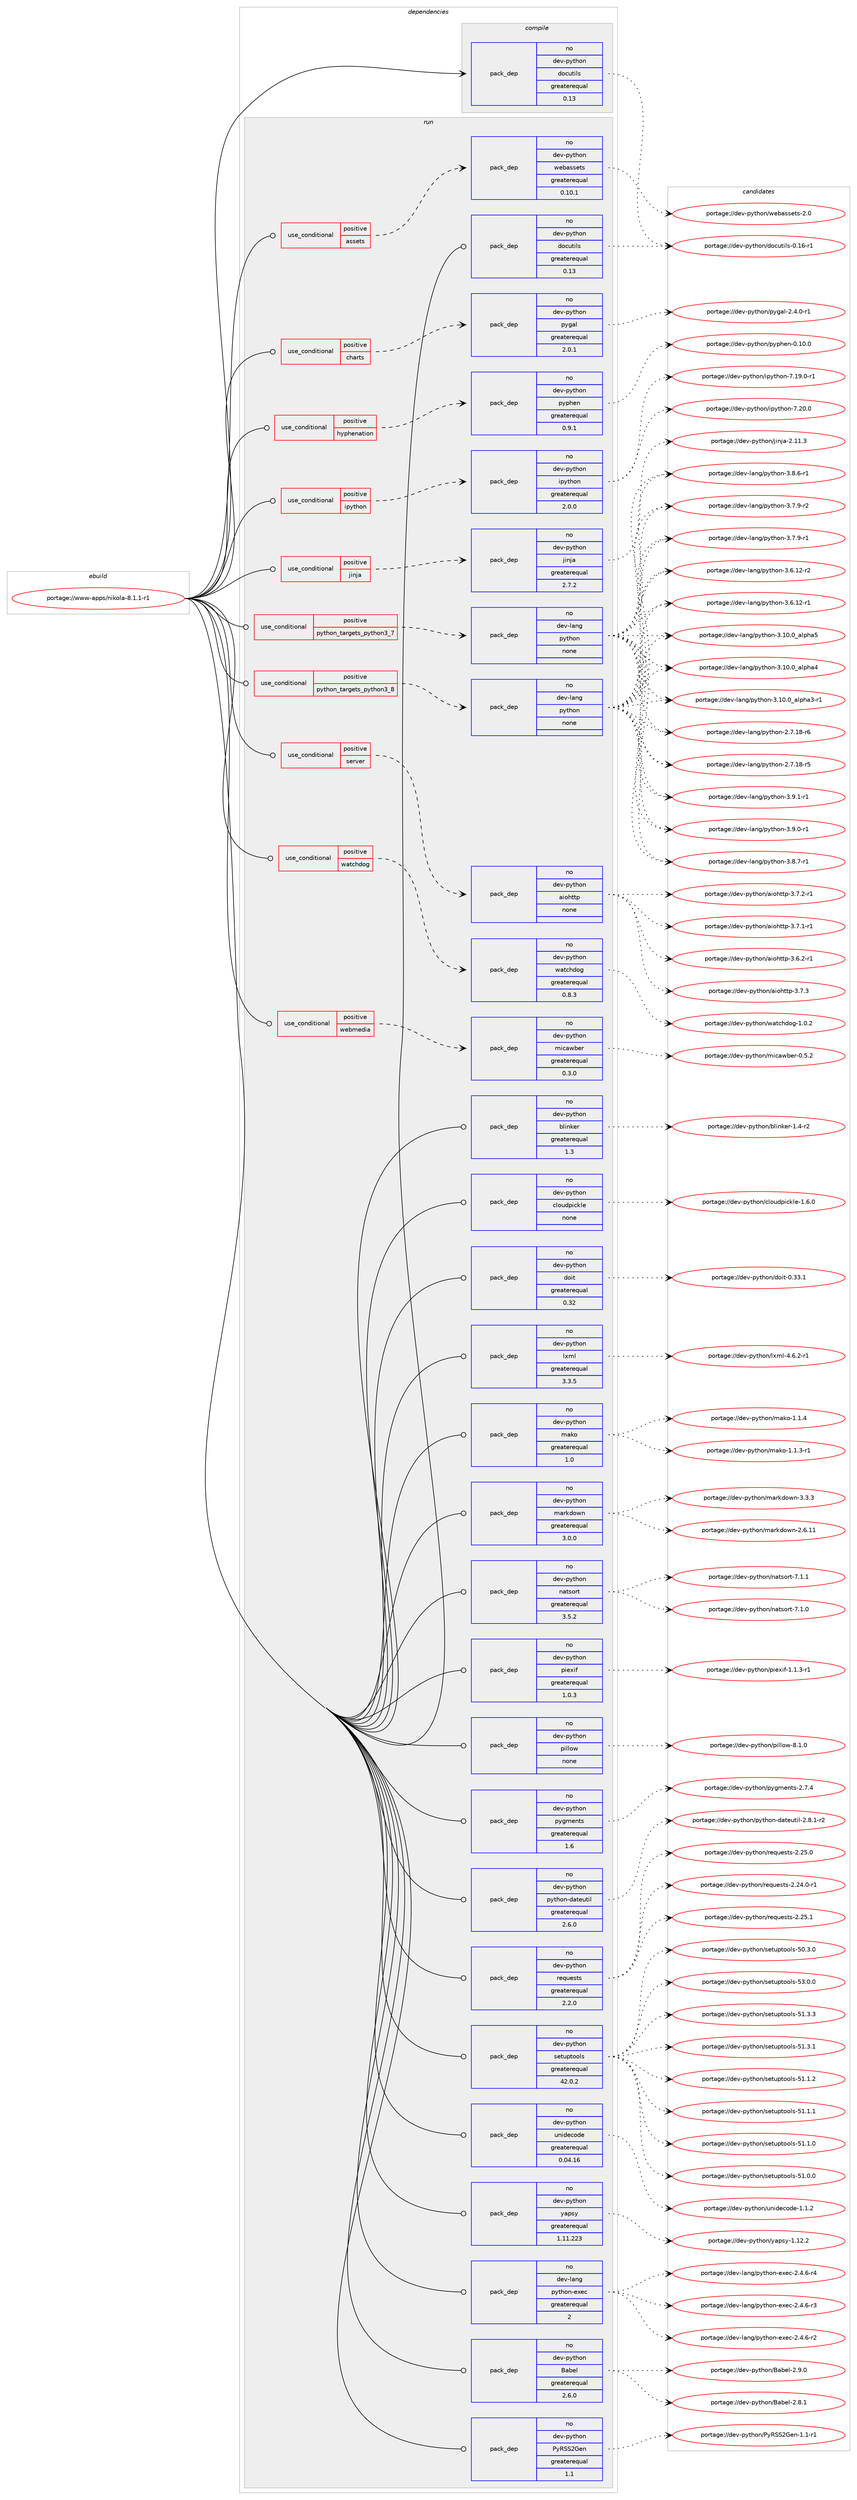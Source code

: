 digraph prolog {

# *************
# Graph options
# *************

newrank=true;
concentrate=true;
compound=true;
graph [rankdir=LR,fontname=Helvetica,fontsize=10,ranksep=1.5];#, ranksep=2.5, nodesep=0.2];
edge  [arrowhead=vee];
node  [fontname=Helvetica,fontsize=10];

# **********
# The ebuild
# **********

subgraph cluster_leftcol {
color=gray;
rank=same;
label=<<i>ebuild</i>>;
id [label="portage://www-apps/nikola-8.1.1-r1", color=red, width=4, href="../www-apps/nikola-8.1.1-r1.svg"];
}

# ****************
# The dependencies
# ****************

subgraph cluster_midcol {
color=gray;
label=<<i>dependencies</i>>;
subgraph cluster_compile {
fillcolor="#eeeeee";
style=filled;
label=<<i>compile</i>>;
subgraph pack3345 {
dependency4409 [label=<<TABLE BORDER="0" CELLBORDER="1" CELLSPACING="0" CELLPADDING="4" WIDTH="220"><TR><TD ROWSPAN="6" CELLPADDING="30">pack_dep</TD></TR><TR><TD WIDTH="110">no</TD></TR><TR><TD>dev-python</TD></TR><TR><TD>docutils</TD></TR><TR><TD>greaterequal</TD></TR><TR><TD>0.13</TD></TR></TABLE>>, shape=none, color=blue];
}
id:e -> dependency4409:w [weight=20,style="solid",arrowhead="vee"];
}
subgraph cluster_compileandrun {
fillcolor="#eeeeee";
style=filled;
label=<<i>compile and run</i>>;
}
subgraph cluster_run {
fillcolor="#eeeeee";
style=filled;
label=<<i>run</i>>;
subgraph cond1016 {
dependency4410 [label=<<TABLE BORDER="0" CELLBORDER="1" CELLSPACING="0" CELLPADDING="4"><TR><TD ROWSPAN="3" CELLPADDING="10">use_conditional</TD></TR><TR><TD>positive</TD></TR><TR><TD>assets</TD></TR></TABLE>>, shape=none, color=red];
subgraph pack3346 {
dependency4411 [label=<<TABLE BORDER="0" CELLBORDER="1" CELLSPACING="0" CELLPADDING="4" WIDTH="220"><TR><TD ROWSPAN="6" CELLPADDING="30">pack_dep</TD></TR><TR><TD WIDTH="110">no</TD></TR><TR><TD>dev-python</TD></TR><TR><TD>webassets</TD></TR><TR><TD>greaterequal</TD></TR><TR><TD>0.10.1</TD></TR></TABLE>>, shape=none, color=blue];
}
dependency4410:e -> dependency4411:w [weight=20,style="dashed",arrowhead="vee"];
}
id:e -> dependency4410:w [weight=20,style="solid",arrowhead="odot"];
subgraph cond1017 {
dependency4412 [label=<<TABLE BORDER="0" CELLBORDER="1" CELLSPACING="0" CELLPADDING="4"><TR><TD ROWSPAN="3" CELLPADDING="10">use_conditional</TD></TR><TR><TD>positive</TD></TR><TR><TD>charts</TD></TR></TABLE>>, shape=none, color=red];
subgraph pack3347 {
dependency4413 [label=<<TABLE BORDER="0" CELLBORDER="1" CELLSPACING="0" CELLPADDING="4" WIDTH="220"><TR><TD ROWSPAN="6" CELLPADDING="30">pack_dep</TD></TR><TR><TD WIDTH="110">no</TD></TR><TR><TD>dev-python</TD></TR><TR><TD>pygal</TD></TR><TR><TD>greaterequal</TD></TR><TR><TD>2.0.1</TD></TR></TABLE>>, shape=none, color=blue];
}
dependency4412:e -> dependency4413:w [weight=20,style="dashed",arrowhead="vee"];
}
id:e -> dependency4412:w [weight=20,style="solid",arrowhead="odot"];
subgraph cond1018 {
dependency4414 [label=<<TABLE BORDER="0" CELLBORDER="1" CELLSPACING="0" CELLPADDING="4"><TR><TD ROWSPAN="3" CELLPADDING="10">use_conditional</TD></TR><TR><TD>positive</TD></TR><TR><TD>hyphenation</TD></TR></TABLE>>, shape=none, color=red];
subgraph pack3348 {
dependency4415 [label=<<TABLE BORDER="0" CELLBORDER="1" CELLSPACING="0" CELLPADDING="4" WIDTH="220"><TR><TD ROWSPAN="6" CELLPADDING="30">pack_dep</TD></TR><TR><TD WIDTH="110">no</TD></TR><TR><TD>dev-python</TD></TR><TR><TD>pyphen</TD></TR><TR><TD>greaterequal</TD></TR><TR><TD>0.9.1</TD></TR></TABLE>>, shape=none, color=blue];
}
dependency4414:e -> dependency4415:w [weight=20,style="dashed",arrowhead="vee"];
}
id:e -> dependency4414:w [weight=20,style="solid",arrowhead="odot"];
subgraph cond1019 {
dependency4416 [label=<<TABLE BORDER="0" CELLBORDER="1" CELLSPACING="0" CELLPADDING="4"><TR><TD ROWSPAN="3" CELLPADDING="10">use_conditional</TD></TR><TR><TD>positive</TD></TR><TR><TD>ipython</TD></TR></TABLE>>, shape=none, color=red];
subgraph pack3349 {
dependency4417 [label=<<TABLE BORDER="0" CELLBORDER="1" CELLSPACING="0" CELLPADDING="4" WIDTH="220"><TR><TD ROWSPAN="6" CELLPADDING="30">pack_dep</TD></TR><TR><TD WIDTH="110">no</TD></TR><TR><TD>dev-python</TD></TR><TR><TD>ipython</TD></TR><TR><TD>greaterequal</TD></TR><TR><TD>2.0.0</TD></TR></TABLE>>, shape=none, color=blue];
}
dependency4416:e -> dependency4417:w [weight=20,style="dashed",arrowhead="vee"];
}
id:e -> dependency4416:w [weight=20,style="solid",arrowhead="odot"];
subgraph cond1020 {
dependency4418 [label=<<TABLE BORDER="0" CELLBORDER="1" CELLSPACING="0" CELLPADDING="4"><TR><TD ROWSPAN="3" CELLPADDING="10">use_conditional</TD></TR><TR><TD>positive</TD></TR><TR><TD>jinja</TD></TR></TABLE>>, shape=none, color=red];
subgraph pack3350 {
dependency4419 [label=<<TABLE BORDER="0" CELLBORDER="1" CELLSPACING="0" CELLPADDING="4" WIDTH="220"><TR><TD ROWSPAN="6" CELLPADDING="30">pack_dep</TD></TR><TR><TD WIDTH="110">no</TD></TR><TR><TD>dev-python</TD></TR><TR><TD>jinja</TD></TR><TR><TD>greaterequal</TD></TR><TR><TD>2.7.2</TD></TR></TABLE>>, shape=none, color=blue];
}
dependency4418:e -> dependency4419:w [weight=20,style="dashed",arrowhead="vee"];
}
id:e -> dependency4418:w [weight=20,style="solid",arrowhead="odot"];
subgraph cond1021 {
dependency4420 [label=<<TABLE BORDER="0" CELLBORDER="1" CELLSPACING="0" CELLPADDING="4"><TR><TD ROWSPAN="3" CELLPADDING="10">use_conditional</TD></TR><TR><TD>positive</TD></TR><TR><TD>python_targets_python3_7</TD></TR></TABLE>>, shape=none, color=red];
subgraph pack3351 {
dependency4421 [label=<<TABLE BORDER="0" CELLBORDER="1" CELLSPACING="0" CELLPADDING="4" WIDTH="220"><TR><TD ROWSPAN="6" CELLPADDING="30">pack_dep</TD></TR><TR><TD WIDTH="110">no</TD></TR><TR><TD>dev-lang</TD></TR><TR><TD>python</TD></TR><TR><TD>none</TD></TR><TR><TD></TD></TR></TABLE>>, shape=none, color=blue];
}
dependency4420:e -> dependency4421:w [weight=20,style="dashed",arrowhead="vee"];
}
id:e -> dependency4420:w [weight=20,style="solid",arrowhead="odot"];
subgraph cond1022 {
dependency4422 [label=<<TABLE BORDER="0" CELLBORDER="1" CELLSPACING="0" CELLPADDING="4"><TR><TD ROWSPAN="3" CELLPADDING="10">use_conditional</TD></TR><TR><TD>positive</TD></TR><TR><TD>python_targets_python3_8</TD></TR></TABLE>>, shape=none, color=red];
subgraph pack3352 {
dependency4423 [label=<<TABLE BORDER="0" CELLBORDER="1" CELLSPACING="0" CELLPADDING="4" WIDTH="220"><TR><TD ROWSPAN="6" CELLPADDING="30">pack_dep</TD></TR><TR><TD WIDTH="110">no</TD></TR><TR><TD>dev-lang</TD></TR><TR><TD>python</TD></TR><TR><TD>none</TD></TR><TR><TD></TD></TR></TABLE>>, shape=none, color=blue];
}
dependency4422:e -> dependency4423:w [weight=20,style="dashed",arrowhead="vee"];
}
id:e -> dependency4422:w [weight=20,style="solid",arrowhead="odot"];
subgraph cond1023 {
dependency4424 [label=<<TABLE BORDER="0" CELLBORDER="1" CELLSPACING="0" CELLPADDING="4"><TR><TD ROWSPAN="3" CELLPADDING="10">use_conditional</TD></TR><TR><TD>positive</TD></TR><TR><TD>server</TD></TR></TABLE>>, shape=none, color=red];
subgraph pack3353 {
dependency4425 [label=<<TABLE BORDER="0" CELLBORDER="1" CELLSPACING="0" CELLPADDING="4" WIDTH="220"><TR><TD ROWSPAN="6" CELLPADDING="30">pack_dep</TD></TR><TR><TD WIDTH="110">no</TD></TR><TR><TD>dev-python</TD></TR><TR><TD>aiohttp</TD></TR><TR><TD>none</TD></TR><TR><TD></TD></TR></TABLE>>, shape=none, color=blue];
}
dependency4424:e -> dependency4425:w [weight=20,style="dashed",arrowhead="vee"];
}
id:e -> dependency4424:w [weight=20,style="solid",arrowhead="odot"];
subgraph cond1024 {
dependency4426 [label=<<TABLE BORDER="0" CELLBORDER="1" CELLSPACING="0" CELLPADDING="4"><TR><TD ROWSPAN="3" CELLPADDING="10">use_conditional</TD></TR><TR><TD>positive</TD></TR><TR><TD>watchdog</TD></TR></TABLE>>, shape=none, color=red];
subgraph pack3354 {
dependency4427 [label=<<TABLE BORDER="0" CELLBORDER="1" CELLSPACING="0" CELLPADDING="4" WIDTH="220"><TR><TD ROWSPAN="6" CELLPADDING="30">pack_dep</TD></TR><TR><TD WIDTH="110">no</TD></TR><TR><TD>dev-python</TD></TR><TR><TD>watchdog</TD></TR><TR><TD>greaterequal</TD></TR><TR><TD>0.8.3</TD></TR></TABLE>>, shape=none, color=blue];
}
dependency4426:e -> dependency4427:w [weight=20,style="dashed",arrowhead="vee"];
}
id:e -> dependency4426:w [weight=20,style="solid",arrowhead="odot"];
subgraph cond1025 {
dependency4428 [label=<<TABLE BORDER="0" CELLBORDER="1" CELLSPACING="0" CELLPADDING="4"><TR><TD ROWSPAN="3" CELLPADDING="10">use_conditional</TD></TR><TR><TD>positive</TD></TR><TR><TD>webmedia</TD></TR></TABLE>>, shape=none, color=red];
subgraph pack3355 {
dependency4429 [label=<<TABLE BORDER="0" CELLBORDER="1" CELLSPACING="0" CELLPADDING="4" WIDTH="220"><TR><TD ROWSPAN="6" CELLPADDING="30">pack_dep</TD></TR><TR><TD WIDTH="110">no</TD></TR><TR><TD>dev-python</TD></TR><TR><TD>micawber</TD></TR><TR><TD>greaterequal</TD></TR><TR><TD>0.3.0</TD></TR></TABLE>>, shape=none, color=blue];
}
dependency4428:e -> dependency4429:w [weight=20,style="dashed",arrowhead="vee"];
}
id:e -> dependency4428:w [weight=20,style="solid",arrowhead="odot"];
subgraph pack3356 {
dependency4430 [label=<<TABLE BORDER="0" CELLBORDER="1" CELLSPACING="0" CELLPADDING="4" WIDTH="220"><TR><TD ROWSPAN="6" CELLPADDING="30">pack_dep</TD></TR><TR><TD WIDTH="110">no</TD></TR><TR><TD>dev-lang</TD></TR><TR><TD>python-exec</TD></TR><TR><TD>greaterequal</TD></TR><TR><TD>2</TD></TR></TABLE>>, shape=none, color=blue];
}
id:e -> dependency4430:w [weight=20,style="solid",arrowhead="odot"];
subgraph pack3357 {
dependency4431 [label=<<TABLE BORDER="0" CELLBORDER="1" CELLSPACING="0" CELLPADDING="4" WIDTH="220"><TR><TD ROWSPAN="6" CELLPADDING="30">pack_dep</TD></TR><TR><TD WIDTH="110">no</TD></TR><TR><TD>dev-python</TD></TR><TR><TD>Babel</TD></TR><TR><TD>greaterequal</TD></TR><TR><TD>2.6.0</TD></TR></TABLE>>, shape=none, color=blue];
}
id:e -> dependency4431:w [weight=20,style="solid",arrowhead="odot"];
subgraph pack3358 {
dependency4432 [label=<<TABLE BORDER="0" CELLBORDER="1" CELLSPACING="0" CELLPADDING="4" WIDTH="220"><TR><TD ROWSPAN="6" CELLPADDING="30">pack_dep</TD></TR><TR><TD WIDTH="110">no</TD></TR><TR><TD>dev-python</TD></TR><TR><TD>PyRSS2Gen</TD></TR><TR><TD>greaterequal</TD></TR><TR><TD>1.1</TD></TR></TABLE>>, shape=none, color=blue];
}
id:e -> dependency4432:w [weight=20,style="solid",arrowhead="odot"];
subgraph pack3359 {
dependency4433 [label=<<TABLE BORDER="0" CELLBORDER="1" CELLSPACING="0" CELLPADDING="4" WIDTH="220"><TR><TD ROWSPAN="6" CELLPADDING="30">pack_dep</TD></TR><TR><TD WIDTH="110">no</TD></TR><TR><TD>dev-python</TD></TR><TR><TD>blinker</TD></TR><TR><TD>greaterequal</TD></TR><TR><TD>1.3</TD></TR></TABLE>>, shape=none, color=blue];
}
id:e -> dependency4433:w [weight=20,style="solid",arrowhead="odot"];
subgraph pack3360 {
dependency4434 [label=<<TABLE BORDER="0" CELLBORDER="1" CELLSPACING="0" CELLPADDING="4" WIDTH="220"><TR><TD ROWSPAN="6" CELLPADDING="30">pack_dep</TD></TR><TR><TD WIDTH="110">no</TD></TR><TR><TD>dev-python</TD></TR><TR><TD>cloudpickle</TD></TR><TR><TD>none</TD></TR><TR><TD></TD></TR></TABLE>>, shape=none, color=blue];
}
id:e -> dependency4434:w [weight=20,style="solid",arrowhead="odot"];
subgraph pack3361 {
dependency4435 [label=<<TABLE BORDER="0" CELLBORDER="1" CELLSPACING="0" CELLPADDING="4" WIDTH="220"><TR><TD ROWSPAN="6" CELLPADDING="30">pack_dep</TD></TR><TR><TD WIDTH="110">no</TD></TR><TR><TD>dev-python</TD></TR><TR><TD>docutils</TD></TR><TR><TD>greaterequal</TD></TR><TR><TD>0.13</TD></TR></TABLE>>, shape=none, color=blue];
}
id:e -> dependency4435:w [weight=20,style="solid",arrowhead="odot"];
subgraph pack3362 {
dependency4436 [label=<<TABLE BORDER="0" CELLBORDER="1" CELLSPACING="0" CELLPADDING="4" WIDTH="220"><TR><TD ROWSPAN="6" CELLPADDING="30">pack_dep</TD></TR><TR><TD WIDTH="110">no</TD></TR><TR><TD>dev-python</TD></TR><TR><TD>doit</TD></TR><TR><TD>greaterequal</TD></TR><TR><TD>0.32</TD></TR></TABLE>>, shape=none, color=blue];
}
id:e -> dependency4436:w [weight=20,style="solid",arrowhead="odot"];
subgraph pack3363 {
dependency4437 [label=<<TABLE BORDER="0" CELLBORDER="1" CELLSPACING="0" CELLPADDING="4" WIDTH="220"><TR><TD ROWSPAN="6" CELLPADDING="30">pack_dep</TD></TR><TR><TD WIDTH="110">no</TD></TR><TR><TD>dev-python</TD></TR><TR><TD>lxml</TD></TR><TR><TD>greaterequal</TD></TR><TR><TD>3.3.5</TD></TR></TABLE>>, shape=none, color=blue];
}
id:e -> dependency4437:w [weight=20,style="solid",arrowhead="odot"];
subgraph pack3364 {
dependency4438 [label=<<TABLE BORDER="0" CELLBORDER="1" CELLSPACING="0" CELLPADDING="4" WIDTH="220"><TR><TD ROWSPAN="6" CELLPADDING="30">pack_dep</TD></TR><TR><TD WIDTH="110">no</TD></TR><TR><TD>dev-python</TD></TR><TR><TD>mako</TD></TR><TR><TD>greaterequal</TD></TR><TR><TD>1.0</TD></TR></TABLE>>, shape=none, color=blue];
}
id:e -> dependency4438:w [weight=20,style="solid",arrowhead="odot"];
subgraph pack3365 {
dependency4439 [label=<<TABLE BORDER="0" CELLBORDER="1" CELLSPACING="0" CELLPADDING="4" WIDTH="220"><TR><TD ROWSPAN="6" CELLPADDING="30">pack_dep</TD></TR><TR><TD WIDTH="110">no</TD></TR><TR><TD>dev-python</TD></TR><TR><TD>markdown</TD></TR><TR><TD>greaterequal</TD></TR><TR><TD>3.0.0</TD></TR></TABLE>>, shape=none, color=blue];
}
id:e -> dependency4439:w [weight=20,style="solid",arrowhead="odot"];
subgraph pack3366 {
dependency4440 [label=<<TABLE BORDER="0" CELLBORDER="1" CELLSPACING="0" CELLPADDING="4" WIDTH="220"><TR><TD ROWSPAN="6" CELLPADDING="30">pack_dep</TD></TR><TR><TD WIDTH="110">no</TD></TR><TR><TD>dev-python</TD></TR><TR><TD>natsort</TD></TR><TR><TD>greaterequal</TD></TR><TR><TD>3.5.2</TD></TR></TABLE>>, shape=none, color=blue];
}
id:e -> dependency4440:w [weight=20,style="solid",arrowhead="odot"];
subgraph pack3367 {
dependency4441 [label=<<TABLE BORDER="0" CELLBORDER="1" CELLSPACING="0" CELLPADDING="4" WIDTH="220"><TR><TD ROWSPAN="6" CELLPADDING="30">pack_dep</TD></TR><TR><TD WIDTH="110">no</TD></TR><TR><TD>dev-python</TD></TR><TR><TD>piexif</TD></TR><TR><TD>greaterequal</TD></TR><TR><TD>1.0.3</TD></TR></TABLE>>, shape=none, color=blue];
}
id:e -> dependency4441:w [weight=20,style="solid",arrowhead="odot"];
subgraph pack3368 {
dependency4442 [label=<<TABLE BORDER="0" CELLBORDER="1" CELLSPACING="0" CELLPADDING="4" WIDTH="220"><TR><TD ROWSPAN="6" CELLPADDING="30">pack_dep</TD></TR><TR><TD WIDTH="110">no</TD></TR><TR><TD>dev-python</TD></TR><TR><TD>pillow</TD></TR><TR><TD>none</TD></TR><TR><TD></TD></TR></TABLE>>, shape=none, color=blue];
}
id:e -> dependency4442:w [weight=20,style="solid",arrowhead="odot"];
subgraph pack3369 {
dependency4443 [label=<<TABLE BORDER="0" CELLBORDER="1" CELLSPACING="0" CELLPADDING="4" WIDTH="220"><TR><TD ROWSPAN="6" CELLPADDING="30">pack_dep</TD></TR><TR><TD WIDTH="110">no</TD></TR><TR><TD>dev-python</TD></TR><TR><TD>pygments</TD></TR><TR><TD>greaterequal</TD></TR><TR><TD>1.6</TD></TR></TABLE>>, shape=none, color=blue];
}
id:e -> dependency4443:w [weight=20,style="solid",arrowhead="odot"];
subgraph pack3370 {
dependency4444 [label=<<TABLE BORDER="0" CELLBORDER="1" CELLSPACING="0" CELLPADDING="4" WIDTH="220"><TR><TD ROWSPAN="6" CELLPADDING="30">pack_dep</TD></TR><TR><TD WIDTH="110">no</TD></TR><TR><TD>dev-python</TD></TR><TR><TD>python-dateutil</TD></TR><TR><TD>greaterequal</TD></TR><TR><TD>2.6.0</TD></TR></TABLE>>, shape=none, color=blue];
}
id:e -> dependency4444:w [weight=20,style="solid",arrowhead="odot"];
subgraph pack3371 {
dependency4445 [label=<<TABLE BORDER="0" CELLBORDER="1" CELLSPACING="0" CELLPADDING="4" WIDTH="220"><TR><TD ROWSPAN="6" CELLPADDING="30">pack_dep</TD></TR><TR><TD WIDTH="110">no</TD></TR><TR><TD>dev-python</TD></TR><TR><TD>requests</TD></TR><TR><TD>greaterequal</TD></TR><TR><TD>2.2.0</TD></TR></TABLE>>, shape=none, color=blue];
}
id:e -> dependency4445:w [weight=20,style="solid",arrowhead="odot"];
subgraph pack3372 {
dependency4446 [label=<<TABLE BORDER="0" CELLBORDER="1" CELLSPACING="0" CELLPADDING="4" WIDTH="220"><TR><TD ROWSPAN="6" CELLPADDING="30">pack_dep</TD></TR><TR><TD WIDTH="110">no</TD></TR><TR><TD>dev-python</TD></TR><TR><TD>setuptools</TD></TR><TR><TD>greaterequal</TD></TR><TR><TD>42.0.2</TD></TR></TABLE>>, shape=none, color=blue];
}
id:e -> dependency4446:w [weight=20,style="solid",arrowhead="odot"];
subgraph pack3373 {
dependency4447 [label=<<TABLE BORDER="0" CELLBORDER="1" CELLSPACING="0" CELLPADDING="4" WIDTH="220"><TR><TD ROWSPAN="6" CELLPADDING="30">pack_dep</TD></TR><TR><TD WIDTH="110">no</TD></TR><TR><TD>dev-python</TD></TR><TR><TD>unidecode</TD></TR><TR><TD>greaterequal</TD></TR><TR><TD>0.04.16</TD></TR></TABLE>>, shape=none, color=blue];
}
id:e -> dependency4447:w [weight=20,style="solid",arrowhead="odot"];
subgraph pack3374 {
dependency4448 [label=<<TABLE BORDER="0" CELLBORDER="1" CELLSPACING="0" CELLPADDING="4" WIDTH="220"><TR><TD ROWSPAN="6" CELLPADDING="30">pack_dep</TD></TR><TR><TD WIDTH="110">no</TD></TR><TR><TD>dev-python</TD></TR><TR><TD>yapsy</TD></TR><TR><TD>greaterequal</TD></TR><TR><TD>1.11.223</TD></TR></TABLE>>, shape=none, color=blue];
}
id:e -> dependency4448:w [weight=20,style="solid",arrowhead="odot"];
}
}

# **************
# The candidates
# **************

subgraph cluster_choices {
rank=same;
color=gray;
label=<<i>candidates</i>>;

subgraph choice3345 {
color=black;
nodesep=1;
choice10010111845112121116104111110471001119911711610510811545484649544511449 [label="portage://dev-python/docutils-0.16-r1", color=red, width=4,href="../dev-python/docutils-0.16-r1.svg"];
dependency4409:e -> choice10010111845112121116104111110471001119911711610510811545484649544511449:w [style=dotted,weight="100"];
}
subgraph choice3346 {
color=black;
nodesep=1;
choice1001011184511212111610411111047119101989711511510111611545504648 [label="portage://dev-python/webassets-2.0", color=red, width=4,href="../dev-python/webassets-2.0.svg"];
dependency4411:e -> choice1001011184511212111610411111047119101989711511510111611545504648:w [style=dotted,weight="100"];
}
subgraph choice3347 {
color=black;
nodesep=1;
choice1001011184511212111610411111047112121103971084550465246484511449 [label="portage://dev-python/pygal-2.4.0-r1", color=red, width=4,href="../dev-python/pygal-2.4.0-r1.svg"];
dependency4413:e -> choice1001011184511212111610411111047112121103971084550465246484511449:w [style=dotted,weight="100"];
}
subgraph choice3348 {
color=black;
nodesep=1;
choice100101118451121211161041111104711212111210410111045484649484648 [label="portage://dev-python/pyphen-0.10.0", color=red, width=4,href="../dev-python/pyphen-0.10.0.svg"];
dependency4415:e -> choice100101118451121211161041111104711212111210410111045484649484648:w [style=dotted,weight="100"];
}
subgraph choice3349 {
color=black;
nodesep=1;
choice100101118451121211161041111104710511212111610411111045554650484648 [label="portage://dev-python/ipython-7.20.0", color=red, width=4,href="../dev-python/ipython-7.20.0.svg"];
choice1001011184511212111610411111047105112121116104111110455546495746484511449 [label="portage://dev-python/ipython-7.19.0-r1", color=red, width=4,href="../dev-python/ipython-7.19.0-r1.svg"];
dependency4417:e -> choice100101118451121211161041111104710511212111610411111045554650484648:w [style=dotted,weight="100"];
dependency4417:e -> choice1001011184511212111610411111047105112121116104111110455546495746484511449:w [style=dotted,weight="100"];
}
subgraph choice3350 {
color=black;
nodesep=1;
choice10010111845112121116104111110471061051101069745504649494651 [label="portage://dev-python/jinja-2.11.3", color=red, width=4,href="../dev-python/jinja-2.11.3.svg"];
dependency4419:e -> choice10010111845112121116104111110471061051101069745504649494651:w [style=dotted,weight="100"];
}
subgraph choice3351 {
color=black;
nodesep=1;
choice1001011184510897110103471121211161041111104551465746494511449 [label="portage://dev-lang/python-3.9.1-r1", color=red, width=4,href="../dev-lang/python-3.9.1-r1.svg"];
choice1001011184510897110103471121211161041111104551465746484511449 [label="portage://dev-lang/python-3.9.0-r1", color=red, width=4,href="../dev-lang/python-3.9.0-r1.svg"];
choice1001011184510897110103471121211161041111104551465646554511449 [label="portage://dev-lang/python-3.8.7-r1", color=red, width=4,href="../dev-lang/python-3.8.7-r1.svg"];
choice1001011184510897110103471121211161041111104551465646544511449 [label="portage://dev-lang/python-3.8.6-r1", color=red, width=4,href="../dev-lang/python-3.8.6-r1.svg"];
choice1001011184510897110103471121211161041111104551465546574511450 [label="portage://dev-lang/python-3.7.9-r2", color=red, width=4,href="../dev-lang/python-3.7.9-r2.svg"];
choice1001011184510897110103471121211161041111104551465546574511449 [label="portage://dev-lang/python-3.7.9-r1", color=red, width=4,href="../dev-lang/python-3.7.9-r1.svg"];
choice100101118451089711010347112121116104111110455146544649504511450 [label="portage://dev-lang/python-3.6.12-r2", color=red, width=4,href="../dev-lang/python-3.6.12-r2.svg"];
choice100101118451089711010347112121116104111110455146544649504511449 [label="portage://dev-lang/python-3.6.12-r1", color=red, width=4,href="../dev-lang/python-3.6.12-r1.svg"];
choice1001011184510897110103471121211161041111104551464948464895971081121049753 [label="portage://dev-lang/python-3.10.0_alpha5", color=red, width=4,href="../dev-lang/python-3.10.0_alpha5.svg"];
choice1001011184510897110103471121211161041111104551464948464895971081121049752 [label="portage://dev-lang/python-3.10.0_alpha4", color=red, width=4,href="../dev-lang/python-3.10.0_alpha4.svg"];
choice10010111845108971101034711212111610411111045514649484648959710811210497514511449 [label="portage://dev-lang/python-3.10.0_alpha3-r1", color=red, width=4,href="../dev-lang/python-3.10.0_alpha3-r1.svg"];
choice100101118451089711010347112121116104111110455046554649564511454 [label="portage://dev-lang/python-2.7.18-r6", color=red, width=4,href="../dev-lang/python-2.7.18-r6.svg"];
choice100101118451089711010347112121116104111110455046554649564511453 [label="portage://dev-lang/python-2.7.18-r5", color=red, width=4,href="../dev-lang/python-2.7.18-r5.svg"];
dependency4421:e -> choice1001011184510897110103471121211161041111104551465746494511449:w [style=dotted,weight="100"];
dependency4421:e -> choice1001011184510897110103471121211161041111104551465746484511449:w [style=dotted,weight="100"];
dependency4421:e -> choice1001011184510897110103471121211161041111104551465646554511449:w [style=dotted,weight="100"];
dependency4421:e -> choice1001011184510897110103471121211161041111104551465646544511449:w [style=dotted,weight="100"];
dependency4421:e -> choice1001011184510897110103471121211161041111104551465546574511450:w [style=dotted,weight="100"];
dependency4421:e -> choice1001011184510897110103471121211161041111104551465546574511449:w [style=dotted,weight="100"];
dependency4421:e -> choice100101118451089711010347112121116104111110455146544649504511450:w [style=dotted,weight="100"];
dependency4421:e -> choice100101118451089711010347112121116104111110455146544649504511449:w [style=dotted,weight="100"];
dependency4421:e -> choice1001011184510897110103471121211161041111104551464948464895971081121049753:w [style=dotted,weight="100"];
dependency4421:e -> choice1001011184510897110103471121211161041111104551464948464895971081121049752:w [style=dotted,weight="100"];
dependency4421:e -> choice10010111845108971101034711212111610411111045514649484648959710811210497514511449:w [style=dotted,weight="100"];
dependency4421:e -> choice100101118451089711010347112121116104111110455046554649564511454:w [style=dotted,weight="100"];
dependency4421:e -> choice100101118451089711010347112121116104111110455046554649564511453:w [style=dotted,weight="100"];
}
subgraph choice3352 {
color=black;
nodesep=1;
choice1001011184510897110103471121211161041111104551465746494511449 [label="portage://dev-lang/python-3.9.1-r1", color=red, width=4,href="../dev-lang/python-3.9.1-r1.svg"];
choice1001011184510897110103471121211161041111104551465746484511449 [label="portage://dev-lang/python-3.9.0-r1", color=red, width=4,href="../dev-lang/python-3.9.0-r1.svg"];
choice1001011184510897110103471121211161041111104551465646554511449 [label="portage://dev-lang/python-3.8.7-r1", color=red, width=4,href="../dev-lang/python-3.8.7-r1.svg"];
choice1001011184510897110103471121211161041111104551465646544511449 [label="portage://dev-lang/python-3.8.6-r1", color=red, width=4,href="../dev-lang/python-3.8.6-r1.svg"];
choice1001011184510897110103471121211161041111104551465546574511450 [label="portage://dev-lang/python-3.7.9-r2", color=red, width=4,href="../dev-lang/python-3.7.9-r2.svg"];
choice1001011184510897110103471121211161041111104551465546574511449 [label="portage://dev-lang/python-3.7.9-r1", color=red, width=4,href="../dev-lang/python-3.7.9-r1.svg"];
choice100101118451089711010347112121116104111110455146544649504511450 [label="portage://dev-lang/python-3.6.12-r2", color=red, width=4,href="../dev-lang/python-3.6.12-r2.svg"];
choice100101118451089711010347112121116104111110455146544649504511449 [label="portage://dev-lang/python-3.6.12-r1", color=red, width=4,href="../dev-lang/python-3.6.12-r1.svg"];
choice1001011184510897110103471121211161041111104551464948464895971081121049753 [label="portage://dev-lang/python-3.10.0_alpha5", color=red, width=4,href="../dev-lang/python-3.10.0_alpha5.svg"];
choice1001011184510897110103471121211161041111104551464948464895971081121049752 [label="portage://dev-lang/python-3.10.0_alpha4", color=red, width=4,href="../dev-lang/python-3.10.0_alpha4.svg"];
choice10010111845108971101034711212111610411111045514649484648959710811210497514511449 [label="portage://dev-lang/python-3.10.0_alpha3-r1", color=red, width=4,href="../dev-lang/python-3.10.0_alpha3-r1.svg"];
choice100101118451089711010347112121116104111110455046554649564511454 [label="portage://dev-lang/python-2.7.18-r6", color=red, width=4,href="../dev-lang/python-2.7.18-r6.svg"];
choice100101118451089711010347112121116104111110455046554649564511453 [label="portage://dev-lang/python-2.7.18-r5", color=red, width=4,href="../dev-lang/python-2.7.18-r5.svg"];
dependency4423:e -> choice1001011184510897110103471121211161041111104551465746494511449:w [style=dotted,weight="100"];
dependency4423:e -> choice1001011184510897110103471121211161041111104551465746484511449:w [style=dotted,weight="100"];
dependency4423:e -> choice1001011184510897110103471121211161041111104551465646554511449:w [style=dotted,weight="100"];
dependency4423:e -> choice1001011184510897110103471121211161041111104551465646544511449:w [style=dotted,weight="100"];
dependency4423:e -> choice1001011184510897110103471121211161041111104551465546574511450:w [style=dotted,weight="100"];
dependency4423:e -> choice1001011184510897110103471121211161041111104551465546574511449:w [style=dotted,weight="100"];
dependency4423:e -> choice100101118451089711010347112121116104111110455146544649504511450:w [style=dotted,weight="100"];
dependency4423:e -> choice100101118451089711010347112121116104111110455146544649504511449:w [style=dotted,weight="100"];
dependency4423:e -> choice1001011184510897110103471121211161041111104551464948464895971081121049753:w [style=dotted,weight="100"];
dependency4423:e -> choice1001011184510897110103471121211161041111104551464948464895971081121049752:w [style=dotted,weight="100"];
dependency4423:e -> choice10010111845108971101034711212111610411111045514649484648959710811210497514511449:w [style=dotted,weight="100"];
dependency4423:e -> choice100101118451089711010347112121116104111110455046554649564511454:w [style=dotted,weight="100"];
dependency4423:e -> choice100101118451089711010347112121116104111110455046554649564511453:w [style=dotted,weight="100"];
}
subgraph choice3353 {
color=black;
nodesep=1;
choice100101118451121211161041111104797105111104116116112455146554651 [label="portage://dev-python/aiohttp-3.7.3", color=red, width=4,href="../dev-python/aiohttp-3.7.3.svg"];
choice1001011184511212111610411111047971051111041161161124551465546504511449 [label="portage://dev-python/aiohttp-3.7.2-r1", color=red, width=4,href="../dev-python/aiohttp-3.7.2-r1.svg"];
choice1001011184511212111610411111047971051111041161161124551465546494511449 [label="portage://dev-python/aiohttp-3.7.1-r1", color=red, width=4,href="../dev-python/aiohttp-3.7.1-r1.svg"];
choice1001011184511212111610411111047971051111041161161124551465446504511449 [label="portage://dev-python/aiohttp-3.6.2-r1", color=red, width=4,href="../dev-python/aiohttp-3.6.2-r1.svg"];
dependency4425:e -> choice100101118451121211161041111104797105111104116116112455146554651:w [style=dotted,weight="100"];
dependency4425:e -> choice1001011184511212111610411111047971051111041161161124551465546504511449:w [style=dotted,weight="100"];
dependency4425:e -> choice1001011184511212111610411111047971051111041161161124551465546494511449:w [style=dotted,weight="100"];
dependency4425:e -> choice1001011184511212111610411111047971051111041161161124551465446504511449:w [style=dotted,weight="100"];
}
subgraph choice3354 {
color=black;
nodesep=1;
choice10010111845112121116104111110471199711699104100111103454946484650 [label="portage://dev-python/watchdog-1.0.2", color=red, width=4,href="../dev-python/watchdog-1.0.2.svg"];
dependency4427:e -> choice10010111845112121116104111110471199711699104100111103454946484650:w [style=dotted,weight="100"];
}
subgraph choice3355 {
color=black;
nodesep=1;
choice1001011184511212111610411111047109105999711998101114454846534650 [label="portage://dev-python/micawber-0.5.2", color=red, width=4,href="../dev-python/micawber-0.5.2.svg"];
dependency4429:e -> choice1001011184511212111610411111047109105999711998101114454846534650:w [style=dotted,weight="100"];
}
subgraph choice3356 {
color=black;
nodesep=1;
choice10010111845108971101034711212111610411111045101120101994550465246544511452 [label="portage://dev-lang/python-exec-2.4.6-r4", color=red, width=4,href="../dev-lang/python-exec-2.4.6-r4.svg"];
choice10010111845108971101034711212111610411111045101120101994550465246544511451 [label="portage://dev-lang/python-exec-2.4.6-r3", color=red, width=4,href="../dev-lang/python-exec-2.4.6-r3.svg"];
choice10010111845108971101034711212111610411111045101120101994550465246544511450 [label="portage://dev-lang/python-exec-2.4.6-r2", color=red, width=4,href="../dev-lang/python-exec-2.4.6-r2.svg"];
dependency4430:e -> choice10010111845108971101034711212111610411111045101120101994550465246544511452:w [style=dotted,weight="100"];
dependency4430:e -> choice10010111845108971101034711212111610411111045101120101994550465246544511451:w [style=dotted,weight="100"];
dependency4430:e -> choice10010111845108971101034711212111610411111045101120101994550465246544511450:w [style=dotted,weight="100"];
}
subgraph choice3357 {
color=black;
nodesep=1;
choice1001011184511212111610411111047669798101108455046574648 [label="portage://dev-python/Babel-2.9.0", color=red, width=4,href="../dev-python/Babel-2.9.0.svg"];
choice1001011184511212111610411111047669798101108455046564649 [label="portage://dev-python/Babel-2.8.1", color=red, width=4,href="../dev-python/Babel-2.8.1.svg"];
dependency4431:e -> choice1001011184511212111610411111047669798101108455046574648:w [style=dotted,weight="100"];
dependency4431:e -> choice1001011184511212111610411111047669798101108455046564649:w [style=dotted,weight="100"];
}
subgraph choice3358 {
color=black;
nodesep=1;
choice1001011184511212111610411111047801218283835071101110454946494511449 [label="portage://dev-python/PyRSS2Gen-1.1-r1", color=red, width=4,href="../dev-python/PyRSS2Gen-1.1-r1.svg"];
dependency4432:e -> choice1001011184511212111610411111047801218283835071101110454946494511449:w [style=dotted,weight="100"];
}
subgraph choice3359 {
color=black;
nodesep=1;
choice100101118451121211161041111104798108105110107101114454946524511450 [label="portage://dev-python/blinker-1.4-r2", color=red, width=4,href="../dev-python/blinker-1.4-r2.svg"];
dependency4433:e -> choice100101118451121211161041111104798108105110107101114454946524511450:w [style=dotted,weight="100"];
}
subgraph choice3360 {
color=black;
nodesep=1;
choice10010111845112121116104111110479910811111710011210599107108101454946544648 [label="portage://dev-python/cloudpickle-1.6.0", color=red, width=4,href="../dev-python/cloudpickle-1.6.0.svg"];
dependency4434:e -> choice10010111845112121116104111110479910811111710011210599107108101454946544648:w [style=dotted,weight="100"];
}
subgraph choice3361 {
color=black;
nodesep=1;
choice10010111845112121116104111110471001119911711610510811545484649544511449 [label="portage://dev-python/docutils-0.16-r1", color=red, width=4,href="../dev-python/docutils-0.16-r1.svg"];
dependency4435:e -> choice10010111845112121116104111110471001119911711610510811545484649544511449:w [style=dotted,weight="100"];
}
subgraph choice3362 {
color=black;
nodesep=1;
choice100101118451121211161041111104710011110511645484651514649 [label="portage://dev-python/doit-0.33.1", color=red, width=4,href="../dev-python/doit-0.33.1.svg"];
dependency4436:e -> choice100101118451121211161041111104710011110511645484651514649:w [style=dotted,weight="100"];
}
subgraph choice3363 {
color=black;
nodesep=1;
choice10010111845112121116104111110471081201091084552465446504511449 [label="portage://dev-python/lxml-4.6.2-r1", color=red, width=4,href="../dev-python/lxml-4.6.2-r1.svg"];
dependency4437:e -> choice10010111845112121116104111110471081201091084552465446504511449:w [style=dotted,weight="100"];
}
subgraph choice3364 {
color=black;
nodesep=1;
choice100101118451121211161041111104710997107111454946494652 [label="portage://dev-python/mako-1.1.4", color=red, width=4,href="../dev-python/mako-1.1.4.svg"];
choice1001011184511212111610411111047109971071114549464946514511449 [label="portage://dev-python/mako-1.1.3-r1", color=red, width=4,href="../dev-python/mako-1.1.3-r1.svg"];
dependency4438:e -> choice100101118451121211161041111104710997107111454946494652:w [style=dotted,weight="100"];
dependency4438:e -> choice1001011184511212111610411111047109971071114549464946514511449:w [style=dotted,weight="100"];
}
subgraph choice3365 {
color=black;
nodesep=1;
choice100101118451121211161041111104710997114107100111119110455146514651 [label="portage://dev-python/markdown-3.3.3", color=red, width=4,href="../dev-python/markdown-3.3.3.svg"];
choice10010111845112121116104111110471099711410710011111911045504654464949 [label="portage://dev-python/markdown-2.6.11", color=red, width=4,href="../dev-python/markdown-2.6.11.svg"];
dependency4439:e -> choice100101118451121211161041111104710997114107100111119110455146514651:w [style=dotted,weight="100"];
dependency4439:e -> choice10010111845112121116104111110471099711410710011111911045504654464949:w [style=dotted,weight="100"];
}
subgraph choice3366 {
color=black;
nodesep=1;
choice100101118451121211161041111104711097116115111114116455546494649 [label="portage://dev-python/natsort-7.1.1", color=red, width=4,href="../dev-python/natsort-7.1.1.svg"];
choice100101118451121211161041111104711097116115111114116455546494648 [label="portage://dev-python/natsort-7.1.0", color=red, width=4,href="../dev-python/natsort-7.1.0.svg"];
dependency4440:e -> choice100101118451121211161041111104711097116115111114116455546494649:w [style=dotted,weight="100"];
dependency4440:e -> choice100101118451121211161041111104711097116115111114116455546494648:w [style=dotted,weight="100"];
}
subgraph choice3367 {
color=black;
nodesep=1;
choice10010111845112121116104111110471121051011201051024549464946514511449 [label="portage://dev-python/piexif-1.1.3-r1", color=red, width=4,href="../dev-python/piexif-1.1.3-r1.svg"];
dependency4441:e -> choice10010111845112121116104111110471121051011201051024549464946514511449:w [style=dotted,weight="100"];
}
subgraph choice3368 {
color=black;
nodesep=1;
choice1001011184511212111610411111047112105108108111119455646494648 [label="portage://dev-python/pillow-8.1.0", color=red, width=4,href="../dev-python/pillow-8.1.0.svg"];
dependency4442:e -> choice1001011184511212111610411111047112105108108111119455646494648:w [style=dotted,weight="100"];
}
subgraph choice3369 {
color=black;
nodesep=1;
choice1001011184511212111610411111047112121103109101110116115455046554652 [label="portage://dev-python/pygments-2.7.4", color=red, width=4,href="../dev-python/pygments-2.7.4.svg"];
dependency4443:e -> choice1001011184511212111610411111047112121103109101110116115455046554652:w [style=dotted,weight="100"];
}
subgraph choice3370 {
color=black;
nodesep=1;
choice100101118451121211161041111104711212111610411111045100971161011171161051084550465646494511450 [label="portage://dev-python/python-dateutil-2.8.1-r2", color=red, width=4,href="../dev-python/python-dateutil-2.8.1-r2.svg"];
dependency4444:e -> choice100101118451121211161041111104711212111610411111045100971161011171161051084550465646494511450:w [style=dotted,weight="100"];
}
subgraph choice3371 {
color=black;
nodesep=1;
choice100101118451121211161041111104711410111311710111511611545504650534649 [label="portage://dev-python/requests-2.25.1", color=red, width=4,href="../dev-python/requests-2.25.1.svg"];
choice100101118451121211161041111104711410111311710111511611545504650534648 [label="portage://dev-python/requests-2.25.0", color=red, width=4,href="../dev-python/requests-2.25.0.svg"];
choice1001011184511212111610411111047114101113117101115116115455046505246484511449 [label="portage://dev-python/requests-2.24.0-r1", color=red, width=4,href="../dev-python/requests-2.24.0-r1.svg"];
dependency4445:e -> choice100101118451121211161041111104711410111311710111511611545504650534649:w [style=dotted,weight="100"];
dependency4445:e -> choice100101118451121211161041111104711410111311710111511611545504650534648:w [style=dotted,weight="100"];
dependency4445:e -> choice1001011184511212111610411111047114101113117101115116115455046505246484511449:w [style=dotted,weight="100"];
}
subgraph choice3372 {
color=black;
nodesep=1;
choice100101118451121211161041111104711510111611711211611111110811545535146484648 [label="portage://dev-python/setuptools-53.0.0", color=red, width=4,href="../dev-python/setuptools-53.0.0.svg"];
choice100101118451121211161041111104711510111611711211611111110811545534946514651 [label="portage://dev-python/setuptools-51.3.3", color=red, width=4,href="../dev-python/setuptools-51.3.3.svg"];
choice100101118451121211161041111104711510111611711211611111110811545534946514649 [label="portage://dev-python/setuptools-51.3.1", color=red, width=4,href="../dev-python/setuptools-51.3.1.svg"];
choice100101118451121211161041111104711510111611711211611111110811545534946494650 [label="portage://dev-python/setuptools-51.1.2", color=red, width=4,href="../dev-python/setuptools-51.1.2.svg"];
choice100101118451121211161041111104711510111611711211611111110811545534946494649 [label="portage://dev-python/setuptools-51.1.1", color=red, width=4,href="../dev-python/setuptools-51.1.1.svg"];
choice100101118451121211161041111104711510111611711211611111110811545534946494648 [label="portage://dev-python/setuptools-51.1.0", color=red, width=4,href="../dev-python/setuptools-51.1.0.svg"];
choice100101118451121211161041111104711510111611711211611111110811545534946484648 [label="portage://dev-python/setuptools-51.0.0", color=red, width=4,href="../dev-python/setuptools-51.0.0.svg"];
choice100101118451121211161041111104711510111611711211611111110811545534846514648 [label="portage://dev-python/setuptools-50.3.0", color=red, width=4,href="../dev-python/setuptools-50.3.0.svg"];
dependency4446:e -> choice100101118451121211161041111104711510111611711211611111110811545535146484648:w [style=dotted,weight="100"];
dependency4446:e -> choice100101118451121211161041111104711510111611711211611111110811545534946514651:w [style=dotted,weight="100"];
dependency4446:e -> choice100101118451121211161041111104711510111611711211611111110811545534946514649:w [style=dotted,weight="100"];
dependency4446:e -> choice100101118451121211161041111104711510111611711211611111110811545534946494650:w [style=dotted,weight="100"];
dependency4446:e -> choice100101118451121211161041111104711510111611711211611111110811545534946494649:w [style=dotted,weight="100"];
dependency4446:e -> choice100101118451121211161041111104711510111611711211611111110811545534946494648:w [style=dotted,weight="100"];
dependency4446:e -> choice100101118451121211161041111104711510111611711211611111110811545534946484648:w [style=dotted,weight="100"];
dependency4446:e -> choice100101118451121211161041111104711510111611711211611111110811545534846514648:w [style=dotted,weight="100"];
}
subgraph choice3373 {
color=black;
nodesep=1;
choice100101118451121211161041111104711711010510010199111100101454946494650 [label="portage://dev-python/unidecode-1.1.2", color=red, width=4,href="../dev-python/unidecode-1.1.2.svg"];
dependency4447:e -> choice100101118451121211161041111104711711010510010199111100101454946494650:w [style=dotted,weight="100"];
}
subgraph choice3374 {
color=black;
nodesep=1;
choice10010111845112121116104111110471219711211512145494649504650 [label="portage://dev-python/yapsy-1.12.2", color=red, width=4,href="../dev-python/yapsy-1.12.2.svg"];
dependency4448:e -> choice10010111845112121116104111110471219711211512145494649504650:w [style=dotted,weight="100"];
}
}

}

